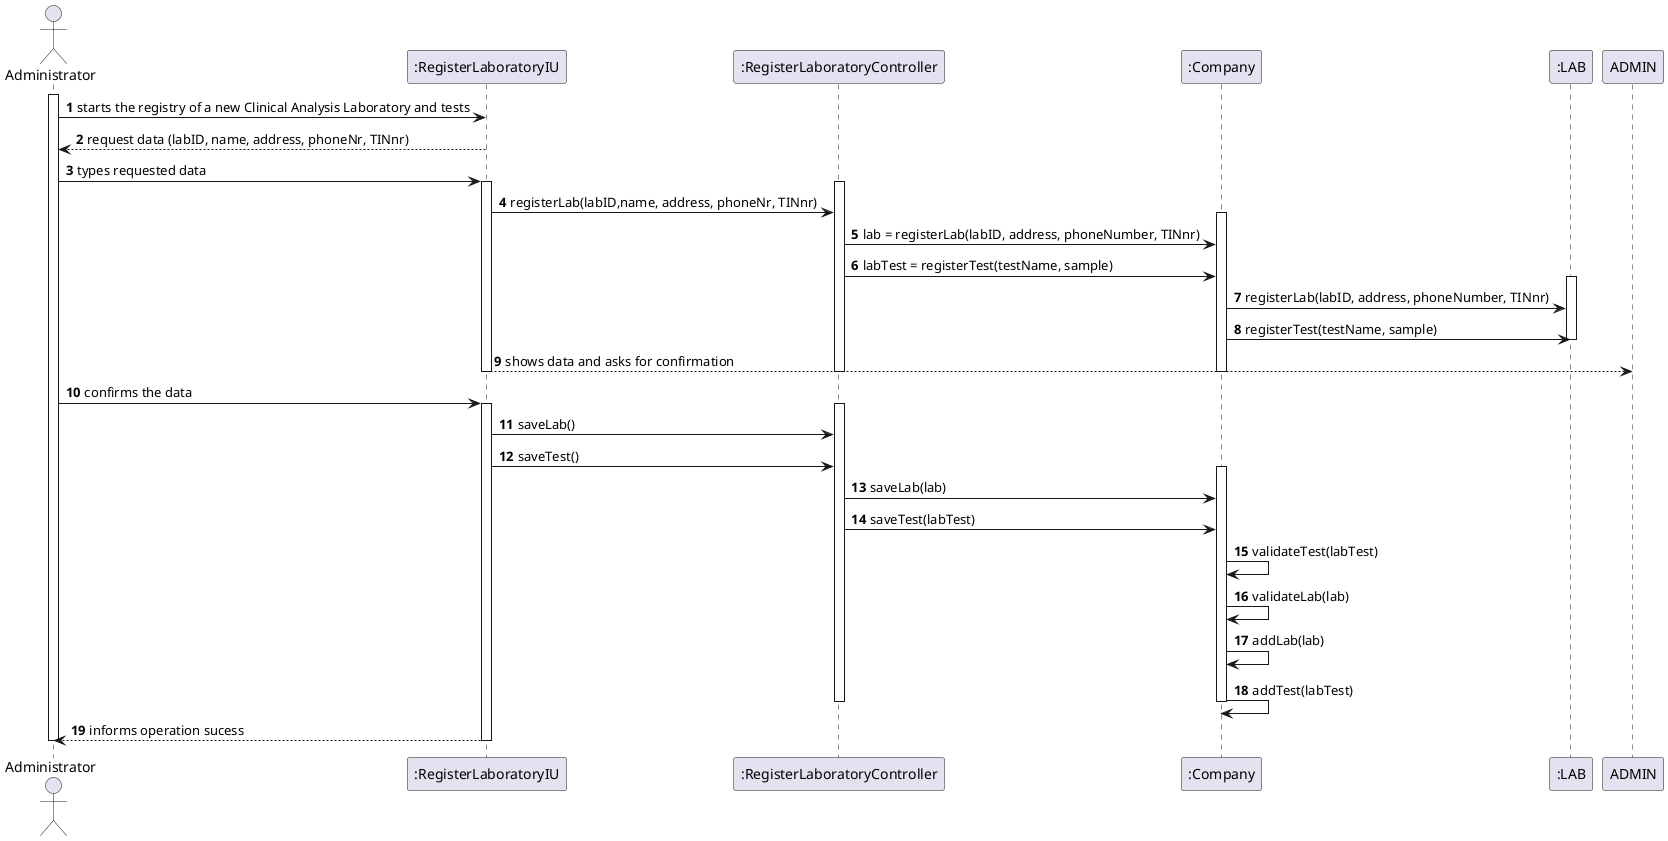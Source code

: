 @startuml
autonumber

actor "Administrator" as Admin

participant ":RegisterLaboratoryIU" as IU
participant ":RegisterLaboratoryController" as RLC
participant ":Company" as COM
participant ":LAB" as LAB

activate Admin

Admin -> IU : starts the registry of a new Clinical Analysis Laboratory and tests
IU --> Admin : request data (labID, name, address, phoneNr, TINnr)

Admin -> IU : types requested data

activate IU
activate RLC

IU -> RLC : registerLab(labID,name, address, phoneNr, TINnr)

activate COM

RLC -> COM : lab = registerLab(labID, address, phoneNumber, TINnr)
RLC -> COM : labTest = registerTest(testName, sample)

activate LAB

COM -> LAB : registerLab(labID, address, phoneNumber, TINnr)
COM -> LAB : registerTest(testName, sample)

deactivate LAB

IU --> ADMIN : shows data and asks for confirmation

deactivate IU
deactivate RLC
deactivate COM

Admin -> IU : confirms the data

activate IU
activate RLC

IU -> RLC : saveLab()
IU -> RLC : saveTest()

activate COM

RLC -> COM : saveLab(lab)
RLC -> COM : saveTest(labTest)

COM -> COM : validateTest(labTest)

COM -> COM : validateLab(lab)

COM -> COM : addLab(lab)

COM -> COM : addTest(labTest)

deactivate COM
deactivate RLC

IU --> Admin : informs operation sucess

deactivate IU
deactivate Admin

@enduml